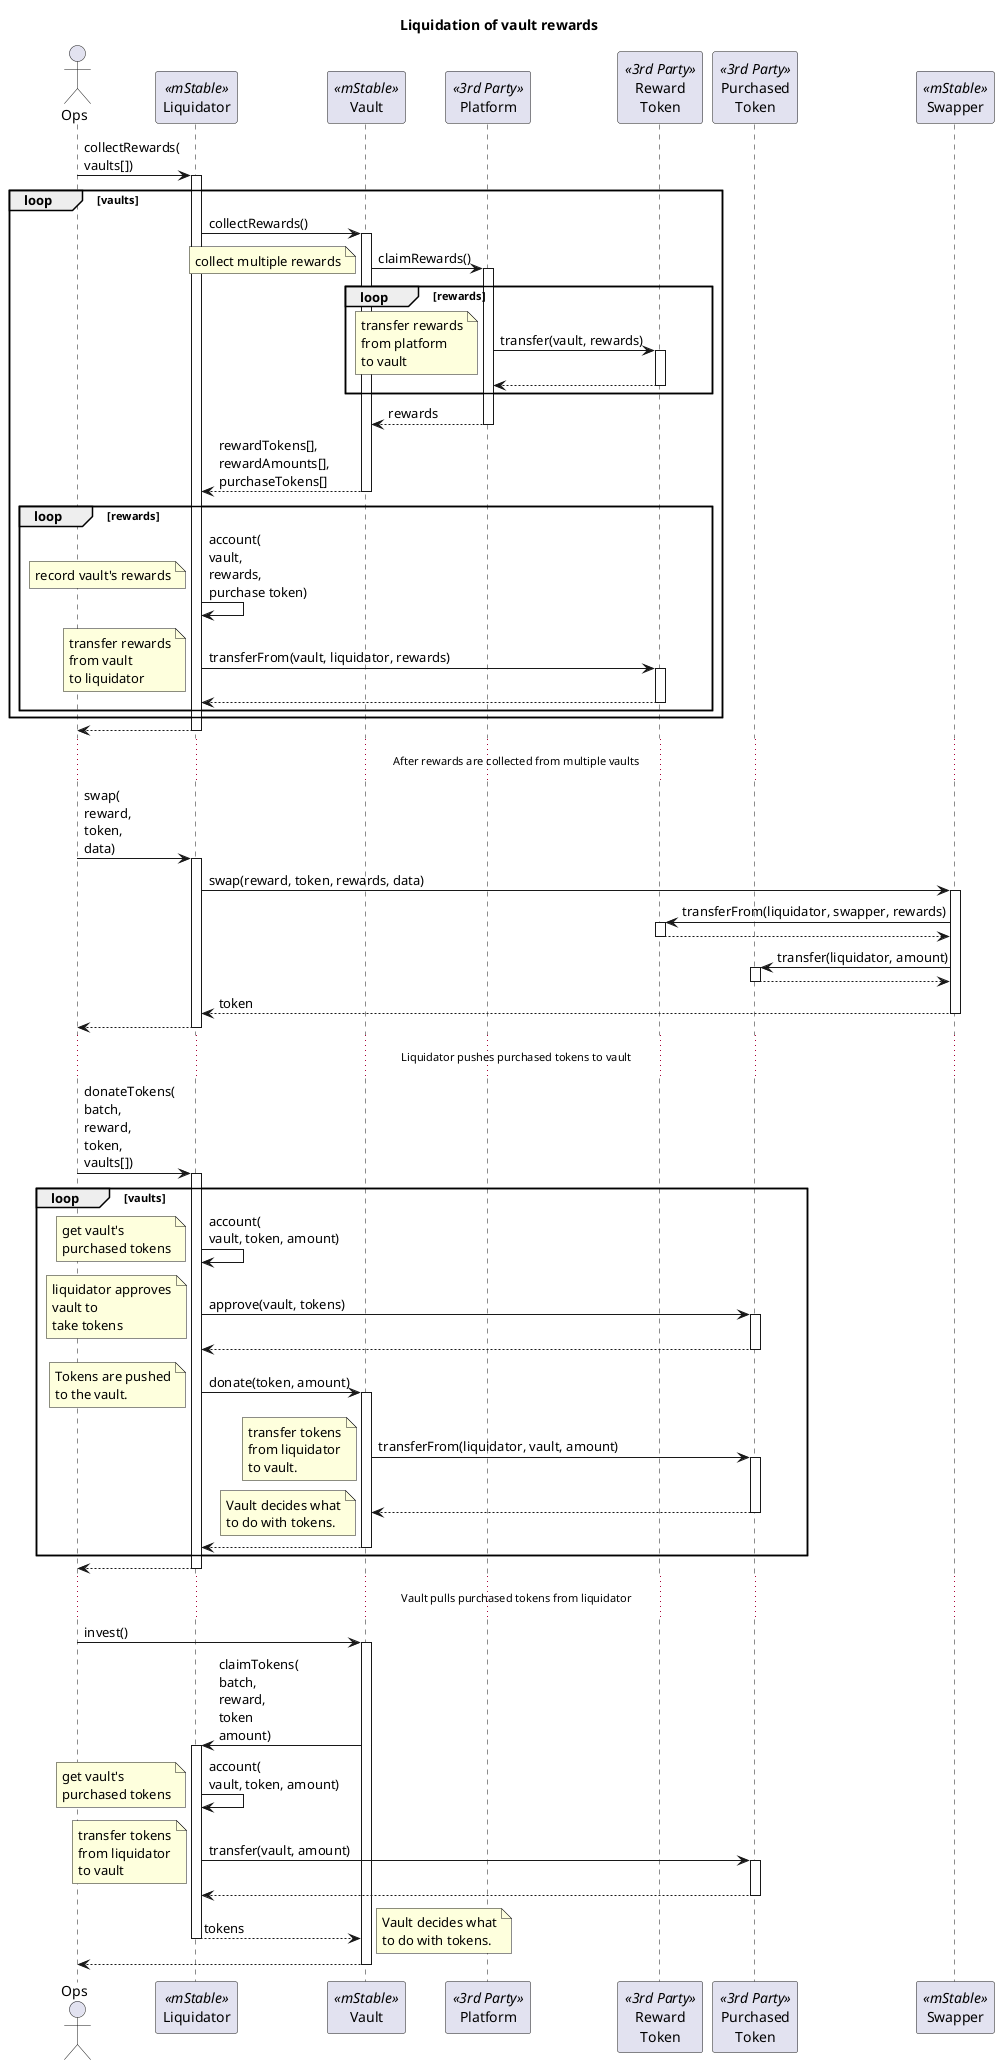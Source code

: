 @startuml

title "Liquidation of vault rewards"
 
actor Ops as ops
participant "Liquidator" as liq <<mStable>>
participant "Vault" as vault <<mStable>>
participant "Platform" as pl <<3rd Party>>
participant "Reward\nToken" as rw <<3rd Party>>
participant "Purchased\nToken" as token <<3rd Party>>
participant "Swapper" as sw <<mStable>>

ops -> liq : collectRewards(\nvaults[])
activate liq
loop vaults
liq -> vault : collectRewards()
activate vault
vault -> pl : claimRewards()
note left : collect multiple rewards
activate pl
loop rewards
pl -> rw : transfer(vault, rewards)
note left : transfer rewards\nfrom platform\nto vault
activate rw
return
end
return rewards
return rewardTokens[],\nrewardAmounts[],\npurchaseTokens[]
loop rewards
liq -> liq : account(\nvault,\nrewards,\npurchase token)
note left : record vault's rewards
liq -> rw : transferFrom(vault, liquidator, rewards)
note left : transfer rewards\nfrom vault\nto liquidator
activate rw
return
end
end
return

... After rewards are collected from multiple vaults ...

ops -> liq : swap(\nreward,\ntoken,\ndata)
activate liq
liq -> sw : swap(reward, token, rewards, data)
activate sw
sw -> rw : transferFrom(liquidator, swapper, rewards)
activate rw
return
sw -> token : transfer(liquidator, amount)
activate token
return
return token
return

... Liquidator pushes purchased tokens to vault ...

ops -> liq : donateTokens(\nbatch,\nreward,\ntoken,\nvaults[])
activate liq
loop vaults
liq -> liq : account(\nvault, token, amount)
note left : get vault's\npurchased tokens
liq -> token : approve(vault, tokens)
note left : liquidator approves\nvault to\ntake tokens
activate token
return
liq -> vault : donate(token, amount)
activate vault
note left : Tokens are pushed\nto the vault.
vault -> token : transferFrom(liquidator, vault, amount)
note left : transfer tokens\nfrom liquidator\nto vault.
activate token
return
note left : Vault decides what\nto do with tokens.
return
end
return

... Vault pulls purchased tokens from liquidator ...

ops -> vault : invest()
activate vault
vault -> liq : claimTokens(\nbatch,\nreward,\ntoken\namount)
activate liq
liq -> liq : account(\nvault, token, amount)
note left : get vault's\npurchased tokens
liq -> token : transfer(vault, amount)
note left : transfer tokens\nfrom liquidator\nto vault
activate token
return
return tokens
note right : Vault decides what\nto do with tokens.
return


@enduml
